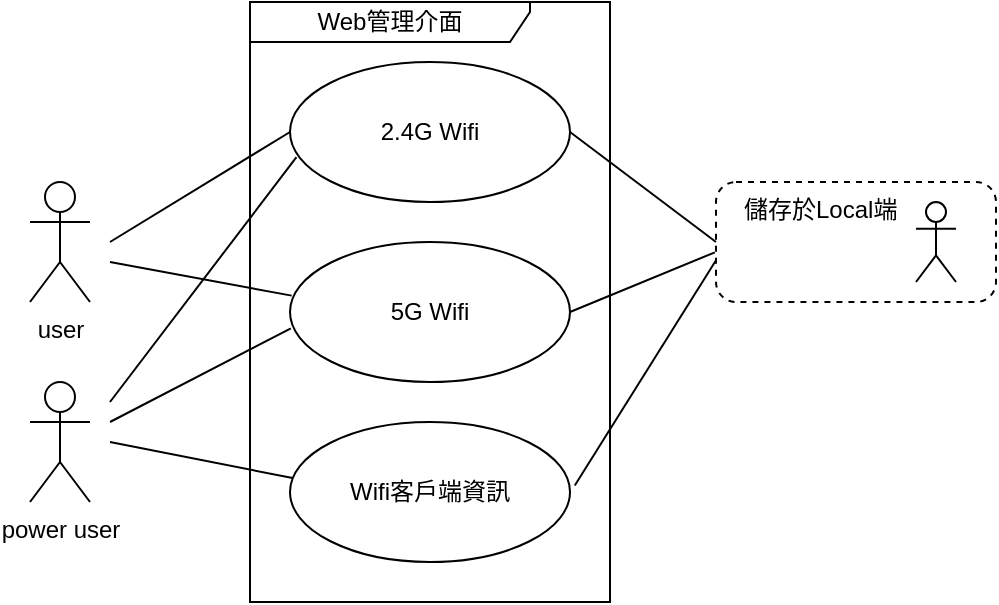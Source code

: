 <mxfile version="22.1.2" type="device">
  <diagram name="第 1 页" id="RnQF_guK9CwB1wcwRm_0">
    <mxGraphModel dx="980" dy="562" grid="1" gridSize="10" guides="1" tooltips="1" connect="1" arrows="1" fold="1" page="1" pageScale="1" pageWidth="826" pageHeight="1169" math="0" shadow="0">
      <root>
        <mxCell id="0" />
        <mxCell id="1" parent="0" />
        <mxCell id="vnWsA6_9y7tFwOjqftvK-1" value="user" style="shape=umlActor;verticalLabelPosition=bottom;verticalAlign=top;html=1;" parent="1" vertex="1">
          <mxGeometry x="70" y="350" width="30" height="60" as="geometry" />
        </mxCell>
        <mxCell id="vnWsA6_9y7tFwOjqftvK-2" value="power user" style="shape=umlActor;verticalLabelPosition=bottom;verticalAlign=top;html=1;" parent="1" vertex="1">
          <mxGeometry x="70" y="450" width="30" height="60" as="geometry" />
        </mxCell>
        <mxCell id="vnWsA6_9y7tFwOjqftvK-5" value="2.4G Wifi" style="ellipse;whiteSpace=wrap;html=1;" parent="1" vertex="1">
          <mxGeometry x="200" y="290" width="140" height="70" as="geometry" />
        </mxCell>
        <mxCell id="vnWsA6_9y7tFwOjqftvK-6" value="5G Wifi" style="ellipse;whiteSpace=wrap;html=1;" parent="1" vertex="1">
          <mxGeometry x="200" y="380" width="140" height="70" as="geometry" />
        </mxCell>
        <mxCell id="vnWsA6_9y7tFwOjqftvK-10" value="" style="endArrow=none;html=1;rounded=0;entryX=0;entryY=0.5;entryDx=0;entryDy=0;" parent="1" target="vnWsA6_9y7tFwOjqftvK-5" edge="1">
          <mxGeometry width="50" height="50" relative="1" as="geometry">
            <mxPoint x="110" y="380" as="sourcePoint" />
            <mxPoint x="170" y="340" as="targetPoint" />
          </mxGeometry>
        </mxCell>
        <mxCell id="vnWsA6_9y7tFwOjqftvK-12" value="" style="endArrow=none;html=1;rounded=0;entryX=0.006;entryY=0.383;entryDx=0;entryDy=0;entryPerimeter=0;" parent="1" target="vnWsA6_9y7tFwOjqftvK-6" edge="1">
          <mxGeometry width="50" height="50" relative="1" as="geometry">
            <mxPoint x="110" y="390" as="sourcePoint" />
            <mxPoint x="220" y="360" as="targetPoint" />
          </mxGeometry>
        </mxCell>
        <mxCell id="vnWsA6_9y7tFwOjqftvK-15" value="Wifi客戶端資訊" style="ellipse;whiteSpace=wrap;html=1;" parent="1" vertex="1">
          <mxGeometry x="200" y="470" width="140" height="70" as="geometry" />
        </mxCell>
        <mxCell id="vnWsA6_9y7tFwOjqftvK-16" value="" style="endArrow=none;html=1;rounded=0;entryX=0.009;entryY=0.4;entryDx=0;entryDy=0;entryPerimeter=0;" parent="1" target="vnWsA6_9y7tFwOjqftvK-15" edge="1">
          <mxGeometry width="50" height="50" relative="1" as="geometry">
            <mxPoint x="110" y="480" as="sourcePoint" />
            <mxPoint x="210" y="425" as="targetPoint" />
          </mxGeometry>
        </mxCell>
        <mxCell id="vnWsA6_9y7tFwOjqftvK-17" value="" style="endArrow=none;html=1;rounded=0;entryX=0.003;entryY=0.617;entryDx=0;entryDy=0;entryPerimeter=0;" parent="1" target="vnWsA6_9y7tFwOjqftvK-6" edge="1">
          <mxGeometry width="50" height="50" relative="1" as="geometry">
            <mxPoint x="110" y="470" as="sourcePoint" />
            <mxPoint x="210" y="515" as="targetPoint" />
          </mxGeometry>
        </mxCell>
        <mxCell id="vnWsA6_9y7tFwOjqftvK-18" value="" style="endArrow=none;html=1;rounded=0;entryX=0.023;entryY=0.68;entryDx=0;entryDy=0;entryPerimeter=0;" parent="1" target="vnWsA6_9y7tFwOjqftvK-5" edge="1">
          <mxGeometry width="50" height="50" relative="1" as="geometry">
            <mxPoint x="110" y="460" as="sourcePoint" />
            <mxPoint x="220" y="525" as="targetPoint" />
          </mxGeometry>
        </mxCell>
        <mxCell id="vnWsA6_9y7tFwOjqftvK-19" value="Web管理介面" style="shape=umlFrame;whiteSpace=wrap;html=1;pointerEvents=0;width=140;height=20;" parent="1" vertex="1">
          <mxGeometry x="180" y="260" width="180" height="300" as="geometry" />
        </mxCell>
        <mxCell id="VmjMj57rPvGxvEDQoSdC-5" value="" style="group" vertex="1" connectable="0" parent="1">
          <mxGeometry x="413" y="350" width="140" height="60" as="geometry" />
        </mxCell>
        <mxCell id="VmjMj57rPvGxvEDQoSdC-2" value="　儲存於Local端" style="html=1;align=left;verticalAlign=top;rounded=1;absoluteArcSize=1;arcSize=20;dashed=1;whiteSpace=wrap;" vertex="1" parent="VmjMj57rPvGxvEDQoSdC-5">
          <mxGeometry width="140" height="60" as="geometry" />
        </mxCell>
        <mxCell id="VmjMj57rPvGxvEDQoSdC-3" value="" style="shape=umlActor;verticalLabelPosition=bottom;verticalAlign=top;html=1;" vertex="1" parent="VmjMj57rPvGxvEDQoSdC-5">
          <mxGeometry x="100" y="10" width="20" height="40" as="geometry" />
        </mxCell>
        <mxCell id="VmjMj57rPvGxvEDQoSdC-6" value="" style="endArrow=none;html=1;rounded=0;exitX=1;exitY=0.5;exitDx=0;exitDy=0;entryX=0;entryY=0.5;entryDx=0;entryDy=0;" edge="1" parent="1" source="vnWsA6_9y7tFwOjqftvK-5" target="VmjMj57rPvGxvEDQoSdC-2">
          <mxGeometry width="50" height="50" relative="1" as="geometry">
            <mxPoint x="430" y="460" as="sourcePoint" />
            <mxPoint x="480" y="410" as="targetPoint" />
          </mxGeometry>
        </mxCell>
        <mxCell id="VmjMj57rPvGxvEDQoSdC-7" value="" style="endArrow=none;html=1;rounded=0;exitX=1;exitY=0.5;exitDx=0;exitDy=0;entryX=-0.004;entryY=0.586;entryDx=0;entryDy=0;entryPerimeter=0;" edge="1" parent="1" source="vnWsA6_9y7tFwOjqftvK-6" target="VmjMj57rPvGxvEDQoSdC-2">
          <mxGeometry width="50" height="50" relative="1" as="geometry">
            <mxPoint x="350" y="335" as="sourcePoint" />
            <mxPoint x="423" y="390" as="targetPoint" />
          </mxGeometry>
        </mxCell>
        <mxCell id="VmjMj57rPvGxvEDQoSdC-8" value="" style="endArrow=none;html=1;rounded=0;exitX=1.017;exitY=0.454;exitDx=0;exitDy=0;entryX=-0.001;entryY=0.657;entryDx=0;entryDy=0;exitPerimeter=0;entryPerimeter=0;" edge="1" parent="1" source="vnWsA6_9y7tFwOjqftvK-15" target="VmjMj57rPvGxvEDQoSdC-2">
          <mxGeometry width="50" height="50" relative="1" as="geometry">
            <mxPoint x="360" y="345" as="sourcePoint" />
            <mxPoint x="433" y="400" as="targetPoint" />
          </mxGeometry>
        </mxCell>
      </root>
    </mxGraphModel>
  </diagram>
</mxfile>
